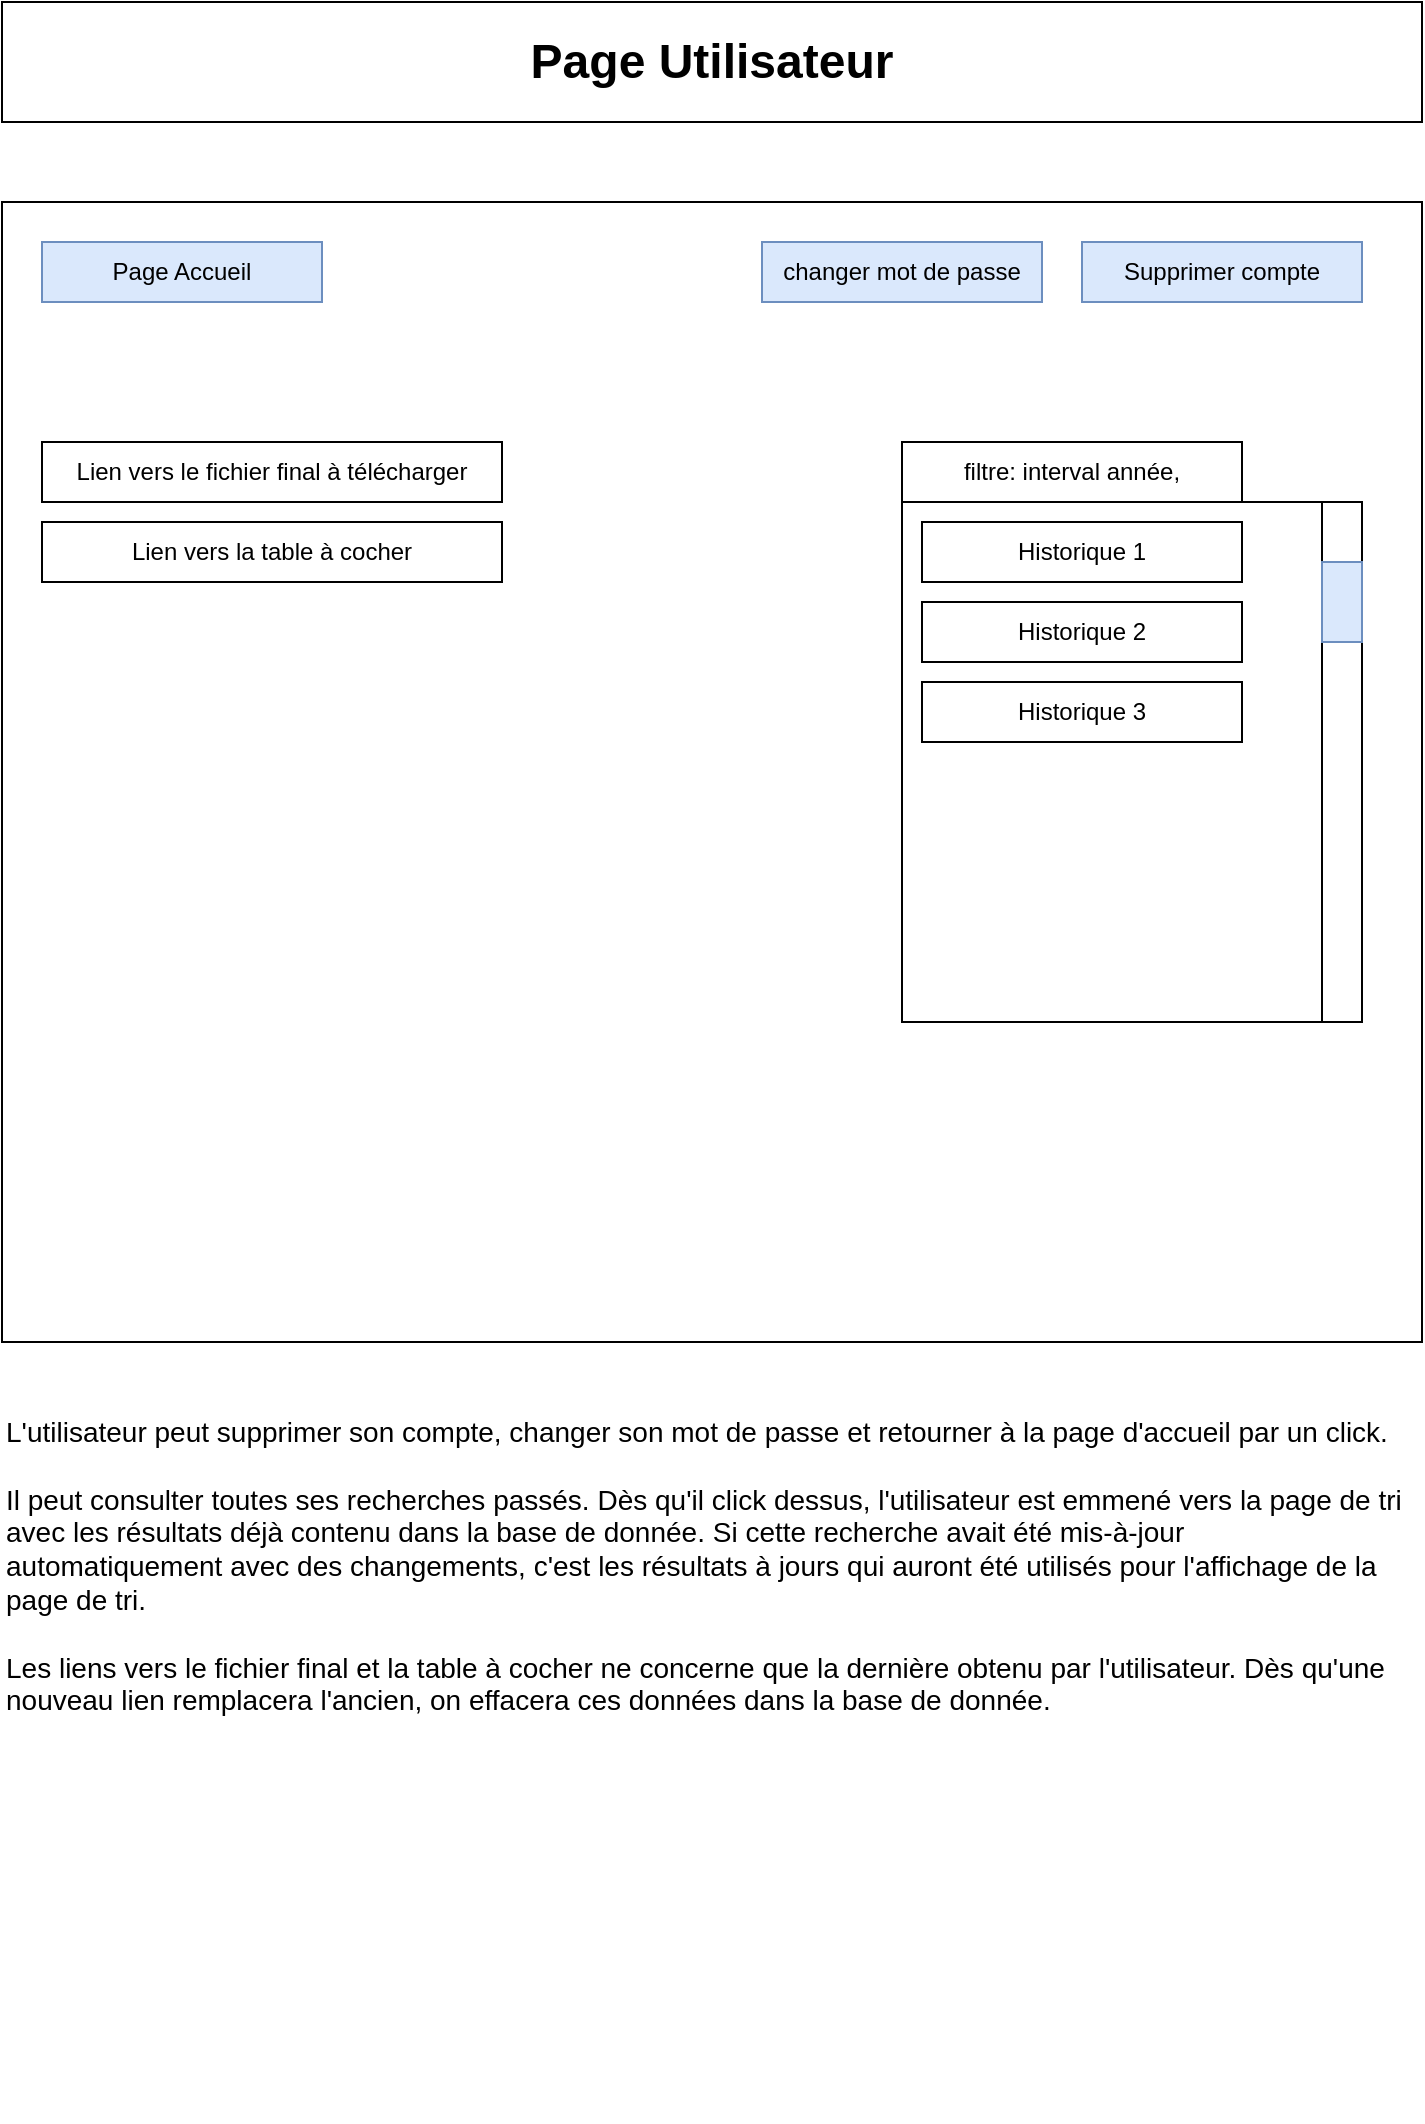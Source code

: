 <mxfile version="14.4.3" type="device"><diagram id="MQhuQkIAAFYFJixToHHu" name="Page-1"><mxGraphModel dx="1350" dy="816" grid="1" gridSize="10" guides="1" tooltips="1" connect="1" arrows="1" fold="1" page="1" pageScale="1" pageWidth="827" pageHeight="1169" math="0" shadow="0"><root><mxCell id="0"/><mxCell id="1" parent="0"/><mxCell id="pr7rReJ_POttE8qku32U-1" value="&lt;b&gt;&lt;font style=&quot;font-size: 24px&quot;&gt;Page Utilisateur&lt;/font&gt;&lt;/b&gt;" style="rounded=0;whiteSpace=wrap;html=1;" vertex="1" parent="1"><mxGeometry x="50" y="40" width="710" height="60" as="geometry"/></mxCell><mxCell id="pr7rReJ_POttE8qku32U-2" value="" style="rounded=0;whiteSpace=wrap;html=1;" vertex="1" parent="1"><mxGeometry x="50" y="140" width="710" height="570" as="geometry"/></mxCell><mxCell id="pr7rReJ_POttE8qku32U-3" value="Supprimer compte" style="rounded=0;whiteSpace=wrap;html=1;fillColor=#dae8fc;strokeColor=#6c8ebf;" vertex="1" parent="1"><mxGeometry x="590" y="160" width="140" height="30" as="geometry"/></mxCell><mxCell id="pr7rReJ_POttE8qku32U-4" value="changer mot de passe" style="rounded=0;whiteSpace=wrap;html=1;fillColor=#dae8fc;strokeColor=#6c8ebf;" vertex="1" parent="1"><mxGeometry x="430" y="160" width="140" height="30" as="geometry"/></mxCell><mxCell id="pr7rReJ_POttE8qku32U-5" value="" style="rounded=0;whiteSpace=wrap;html=1;" vertex="1" parent="1"><mxGeometry x="500" y="290" width="230" height="260" as="geometry"/></mxCell><mxCell id="pr7rReJ_POttE8qku32U-6" value="Historique 1" style="rounded=0;whiteSpace=wrap;html=1;" vertex="1" parent="1"><mxGeometry x="510" y="300" width="160" height="30" as="geometry"/></mxCell><mxCell id="pr7rReJ_POttE8qku32U-7" value="" style="rounded=0;whiteSpace=wrap;html=1;" vertex="1" parent="1"><mxGeometry x="710" y="290" width="20" height="260" as="geometry"/></mxCell><mxCell id="pr7rReJ_POttE8qku32U-8" value="" style="rounded=0;whiteSpace=wrap;html=1;fillColor=#dae8fc;strokeColor=#6c8ebf;" vertex="1" parent="1"><mxGeometry x="710" y="320" width="20" height="40" as="geometry"/></mxCell><mxCell id="pr7rReJ_POttE8qku32U-9" value="Historique 2" style="rounded=0;whiteSpace=wrap;html=1;" vertex="1" parent="1"><mxGeometry x="510" y="340" width="160" height="30" as="geometry"/></mxCell><mxCell id="pr7rReJ_POttE8qku32U-10" value="Historique 3" style="rounded=0;whiteSpace=wrap;html=1;" vertex="1" parent="1"><mxGeometry x="510" y="380" width="160" height="30" as="geometry"/></mxCell><mxCell id="pr7rReJ_POttE8qku32U-11" value="filtre: interval année," style="rounded=0;whiteSpace=wrap;html=1;" vertex="1" parent="1"><mxGeometry x="500" y="260" width="170" height="30" as="geometry"/></mxCell><mxCell id="pr7rReJ_POttE8qku32U-12" value="Lien vers le fichier final à télécharger" style="rounded=0;whiteSpace=wrap;html=1;" vertex="1" parent="1"><mxGeometry x="70" y="260" width="230" height="30" as="geometry"/></mxCell><mxCell id="pr7rReJ_POttE8qku32U-13" value="Lien vers la table à cocher" style="rounded=0;whiteSpace=wrap;html=1;" vertex="1" parent="1"><mxGeometry x="70" y="300" width="230" height="30" as="geometry"/></mxCell><mxCell id="pr7rReJ_POttE8qku32U-14" value="Page Accueil" style="rounded=0;whiteSpace=wrap;html=1;fillColor=#dae8fc;strokeColor=#6c8ebf;" vertex="1" parent="1"><mxGeometry x="70" y="160" width="140" height="30" as="geometry"/></mxCell><mxCell id="pr7rReJ_POttE8qku32U-16" value="L'utilisateur peut supprimer son compte, changer son mot de passe et retourner à la page d'accueil par un click.&lt;br&gt;&lt;br&gt;Il peut consulter toutes ses recherches passés. Dès qu'il click dessus, l'utilisateur est emmené vers la page de tri avec les résultats déjà contenu dans la base de donnée. Si cette recherche avait été mis-à-jour automatiquement avec des changements, c'est les résultats à jours qui auront été utilisés pour l'affichage de la page de tri.&lt;br&gt;&lt;br&gt;Les liens vers le fichier final et la table à cocher ne concerne que la dernière obtenu par l'utilisateur. Dès qu'une nouveau lien remplacera l'ancien, on effacera ces données dans la base de donnée." style="text;html=1;strokeColor=none;fillColor=none;align=left;verticalAlign=top;whiteSpace=wrap;rounded=0;fontSize=14;" vertex="1" parent="1"><mxGeometry x="50" y="740" width="700" height="360" as="geometry"/></mxCell></root></mxGraphModel></diagram></mxfile>